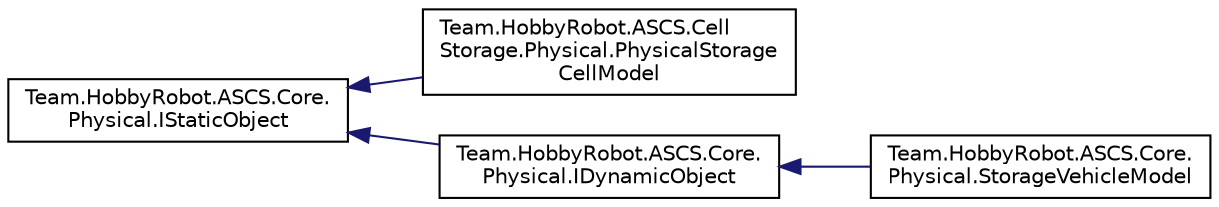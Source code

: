 digraph "Graphical Class Hierarchy"
{
 // LATEX_PDF_SIZE
  edge [fontname="Helvetica",fontsize="10",labelfontname="Helvetica",labelfontsize="10"];
  node [fontname="Helvetica",fontsize="10",shape=record];
  rankdir="LR";
  Node0 [label="Team.HobbyRobot.ASCS.Core.\lPhysical.IStaticObject",height=0.2,width=0.4,color="black", fillcolor="white", style="filled",URL="$interface_team_1_1_hobby_robot_1_1_a_s_c_s_1_1_core_1_1_physical_1_1_i_static_object.html",tooltip="Stationary object"];
  Node0 -> Node1 [dir="back",color="midnightblue",fontsize="10",style="solid",fontname="Helvetica"];
  Node1 [label="Team.HobbyRobot.ASCS.Cell\lStorage.Physical.PhysicalStorage\lCellModel",height=0.2,width=0.4,color="black", fillcolor="white", style="filled",URL="$struct_team_1_1_hobby_robot_1_1_a_s_c_s_1_1_cell_storage_1_1_physical_1_1_physical_storage_cell_model.html",tooltip="Model of the storage cell"];
  Node0 -> Node2 [dir="back",color="midnightblue",fontsize="10",style="solid",fontname="Helvetica"];
  Node2 [label="Team.HobbyRobot.ASCS.Core.\lPhysical.IDynamicObject",height=0.2,width=0.4,color="black", fillcolor="white", style="filled",URL="$interface_team_1_1_hobby_robot_1_1_a_s_c_s_1_1_core_1_1_physical_1_1_i_dynamic_object.html",tooltip="Moving Object"];
  Node2 -> Node3 [dir="back",color="midnightblue",fontsize="10",style="solid",fontname="Helvetica"];
  Node3 [label="Team.HobbyRobot.ASCS.Core.\lPhysical.StorageVehicleModel",height=0.2,width=0.4,color="black", fillcolor="white", style="filled",URL="$struct_team_1_1_hobby_robot_1_1_a_s_c_s_1_1_core_1_1_physical_1_1_storage_vehicle_model.html",tooltip="Model of the storage vehicle"];
}
